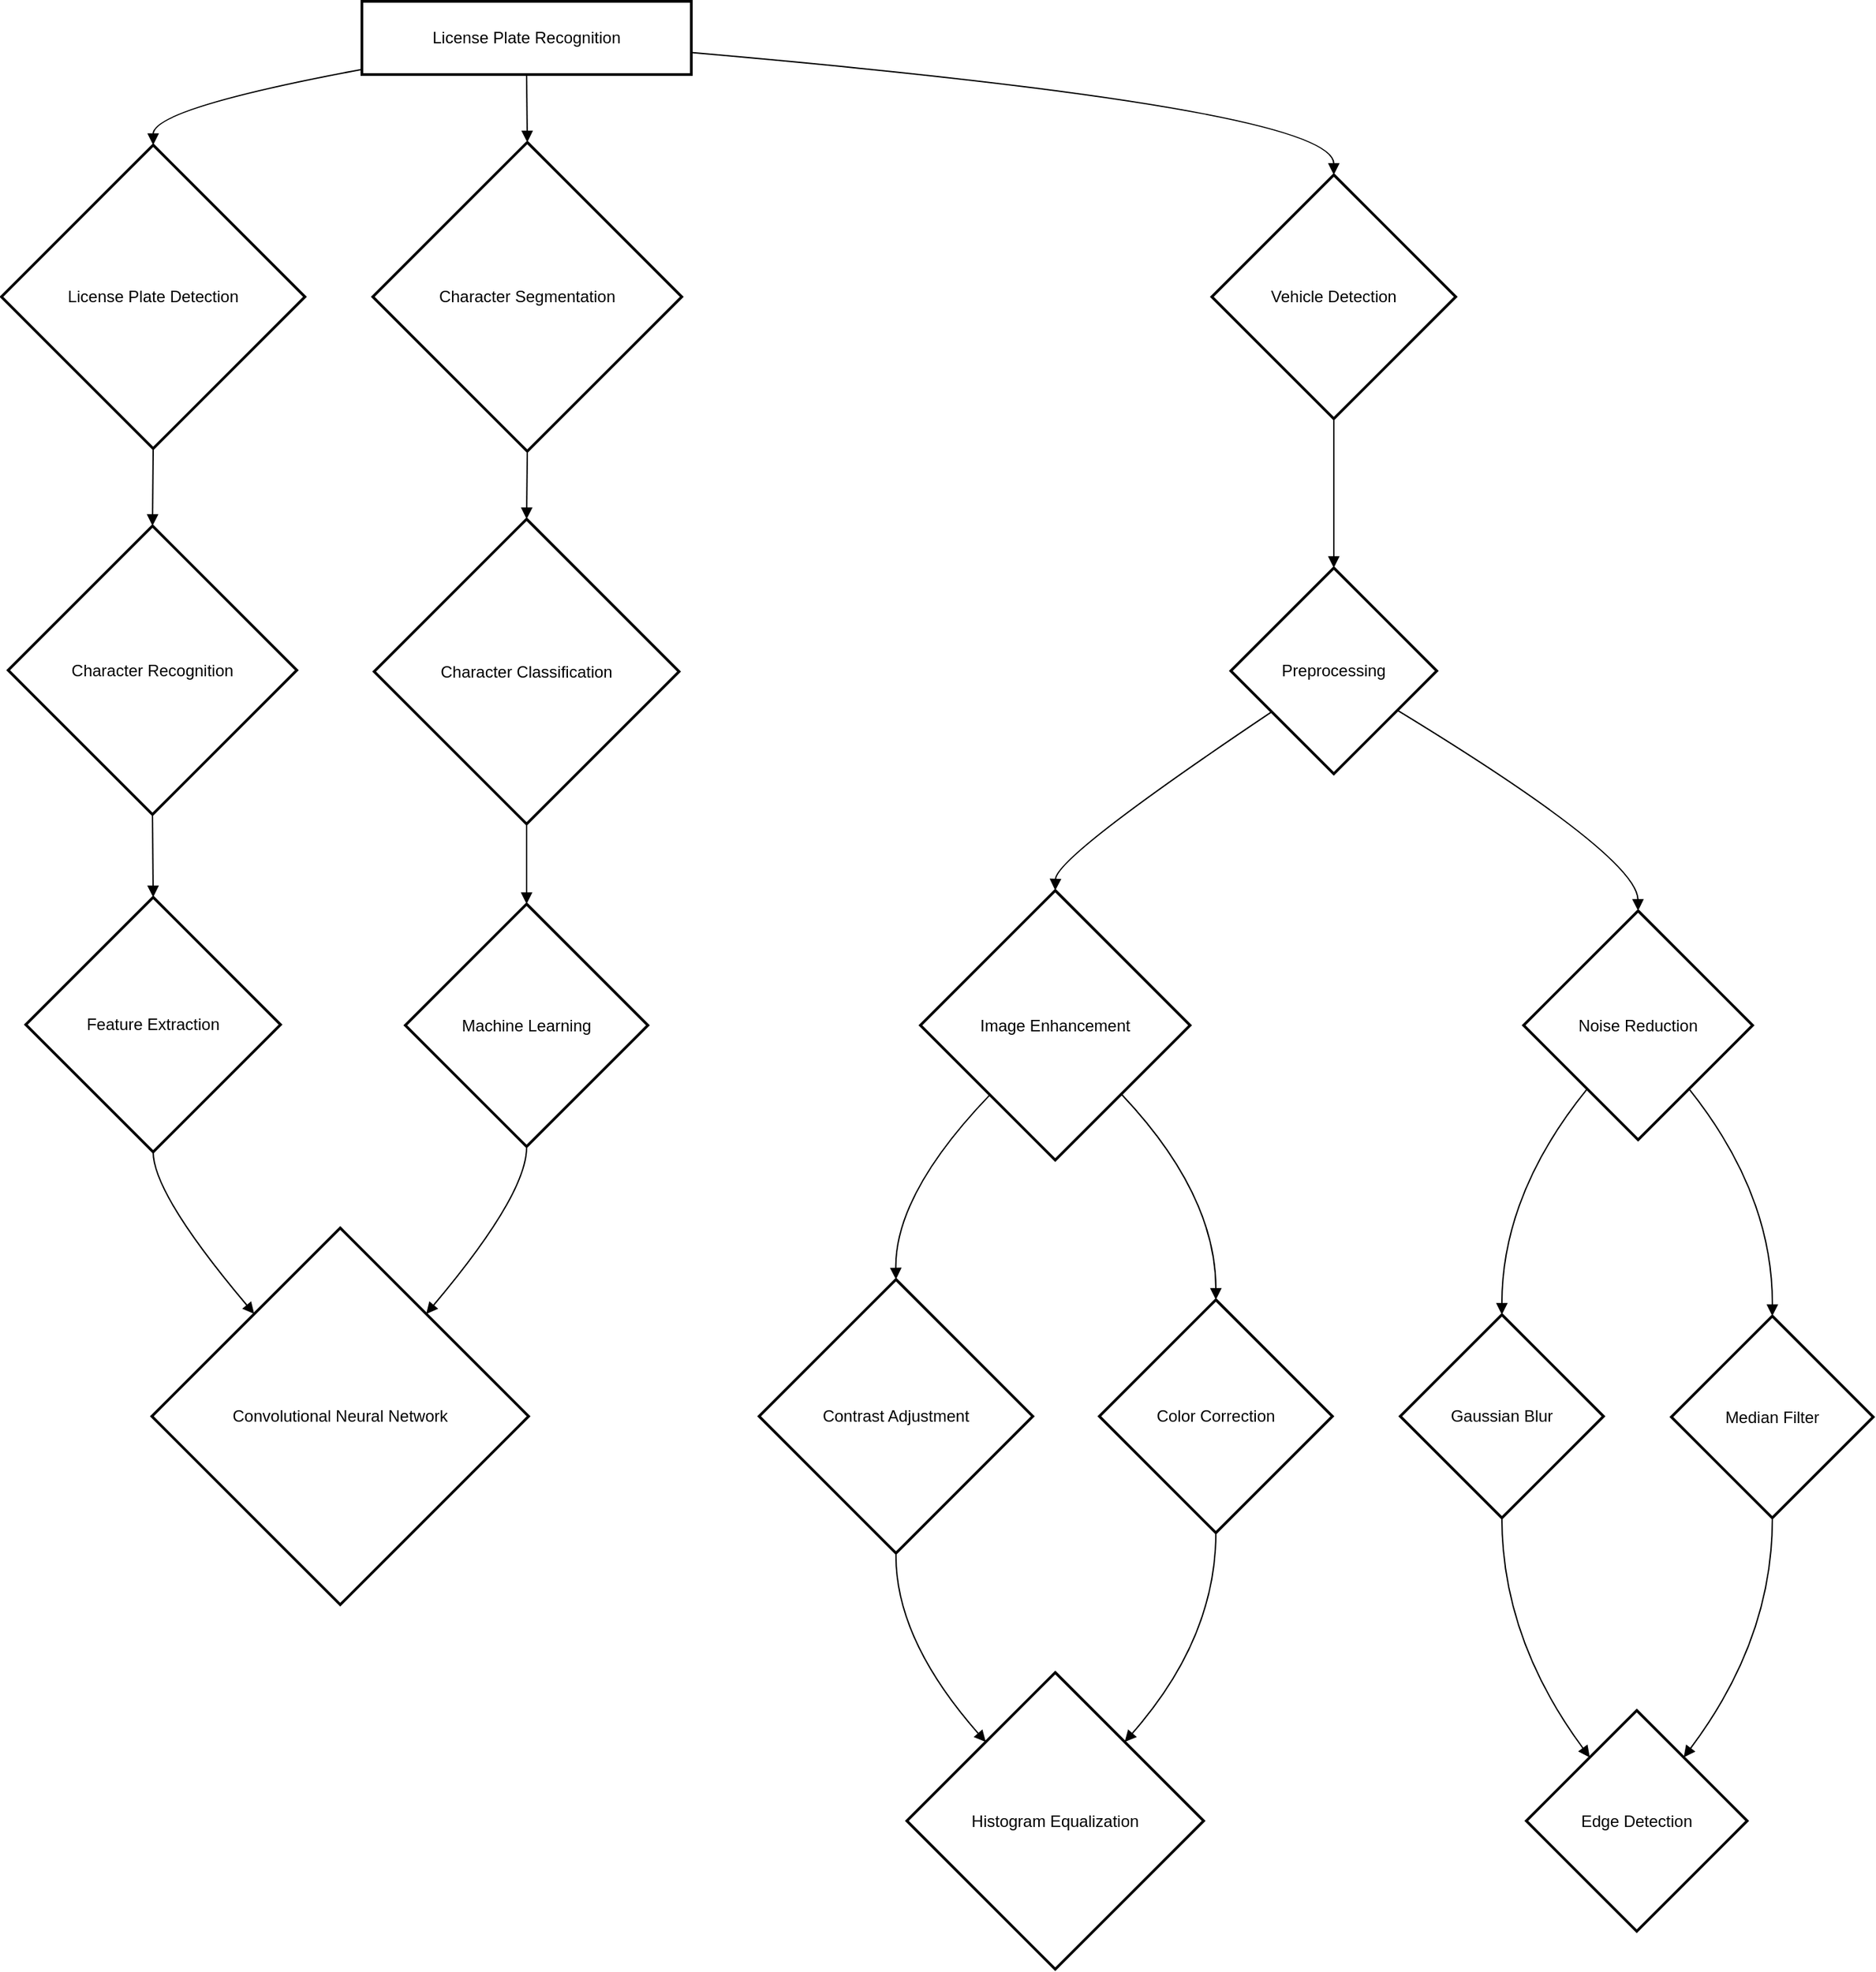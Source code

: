 <mxfile version="26.0.7">
  <diagram name="Page-1" id="vGu-B_spVyHUYrZuZbq8">
    <mxGraphModel>
      <root>
        <mxCell id="0" />
        <mxCell id="1" parent="0" />
        <mxCell id="2" value="License Plate Recognition" style="whiteSpace=wrap;strokeWidth=2;" vertex="1" parent="1">
          <mxGeometry x="274" y="8" width="243" height="54" as="geometry" />
        </mxCell>
        <mxCell id="3" value="Vehicle Detection" style="rhombus;strokeWidth=2;whiteSpace=wrap;" vertex="1" parent="1">
          <mxGeometry x="901" y="136" width="180" height="180" as="geometry" />
        </mxCell>
        <mxCell id="4" value="License Plate Detection" style="rhombus;strokeWidth=2;whiteSpace=wrap;" vertex="1" parent="1">
          <mxGeometry x="8" y="114" width="224" height="224" as="geometry" />
        </mxCell>
        <mxCell id="5" value="Character Segmentation" style="rhombus;strokeWidth=2;whiteSpace=wrap;" vertex="1" parent="1">
          <mxGeometry x="282" y="112" width="228" height="228" as="geometry" />
        </mxCell>
        <mxCell id="6" value="Character Recognition" style="rhombus;strokeWidth=2;whiteSpace=wrap;" vertex="1" parent="1">
          <mxGeometry x="13" y="395" width="213" height="213" as="geometry" />
        </mxCell>
        <mxCell id="7" value="Character Classification" style="rhombus;strokeWidth=2;whiteSpace=wrap;" vertex="1" parent="1">
          <mxGeometry x="283" y="390" width="225" height="225" as="geometry" />
        </mxCell>
        <mxCell id="8" value="Preprocessing" style="rhombus;strokeWidth=2;whiteSpace=wrap;" vertex="1" parent="1">
          <mxGeometry x="915" y="426" width="152" height="152" as="geometry" />
        </mxCell>
        <mxCell id="9" value="Feature Extraction" style="rhombus;strokeWidth=2;whiteSpace=wrap;" vertex="1" parent="1">
          <mxGeometry x="26" y="669" width="188" height="188" as="geometry" />
        </mxCell>
        <mxCell id="10" value="Machine Learning" style="rhombus;strokeWidth=2;whiteSpace=wrap;" vertex="1" parent="1">
          <mxGeometry x="306" y="674" width="179" height="179" as="geometry" />
        </mxCell>
        <mxCell id="11" value="Convolutional Neural Network" style="rhombus;strokeWidth=2;whiteSpace=wrap;" vertex="1" parent="1">
          <mxGeometry x="119" y="913" width="278" height="278" as="geometry" />
        </mxCell>
        <mxCell id="12" value="Image Enhancement" style="rhombus;strokeWidth=2;whiteSpace=wrap;" vertex="1" parent="1">
          <mxGeometry x="686" y="664" width="199" height="199" as="geometry" />
        </mxCell>
        <mxCell id="13" value="Noise Reduction" style="rhombus;strokeWidth=2;whiteSpace=wrap;" vertex="1" parent="1">
          <mxGeometry x="1131" y="679" width="169" height="169" as="geometry" />
        </mxCell>
        <mxCell id="14" value="Contrast Adjustment" style="rhombus;strokeWidth=2;whiteSpace=wrap;" vertex="1" parent="1">
          <mxGeometry x="567" y="951" width="202" height="202" as="geometry" />
        </mxCell>
        <mxCell id="15" value="Color Correction" style="rhombus;strokeWidth=2;whiteSpace=wrap;" vertex="1" parent="1">
          <mxGeometry x="818" y="966" width="172" height="172" as="geometry" />
        </mxCell>
        <mxCell id="16" value="Gaussian Blur" style="rhombus;strokeWidth=2;whiteSpace=wrap;" vertex="1" parent="1">
          <mxGeometry x="1040" y="977" width="150" height="150" as="geometry" />
        </mxCell>
        <mxCell id="17" value="Median Filter" style="rhombus;strokeWidth=2;whiteSpace=wrap;" vertex="1" parent="1">
          <mxGeometry x="1240" y="978" width="149" height="149" as="geometry" />
        </mxCell>
        <mxCell id="18" value="Histogram Equalization" style="rhombus;strokeWidth=2;whiteSpace=wrap;" vertex="1" parent="1">
          <mxGeometry x="676" y="1241" width="219" height="219" as="geometry" />
        </mxCell>
        <mxCell id="19" value="Edge Detection" style="rhombus;strokeWidth=2;whiteSpace=wrap;" vertex="1" parent="1">
          <mxGeometry x="1133" y="1269" width="163" height="163" as="geometry" />
        </mxCell>
        <mxCell id="20" value="" style="curved=1;startArrow=none;endArrow=block;exitX=1;exitY=0.7;entryX=0.5;entryY=0;" edge="1" parent="1" source="2" target="3">
          <mxGeometry relative="1" as="geometry">
            <Array as="points">
              <mxPoint x="991" y="87" />
            </Array>
          </mxGeometry>
        </mxCell>
        <mxCell id="21" value="" style="curved=1;startArrow=none;endArrow=block;exitX=0;exitY=0.93;entryX=0.5;entryY=0;" edge="1" parent="1" source="2" target="4">
          <mxGeometry relative="1" as="geometry">
            <Array as="points">
              <mxPoint x="120" y="87" />
            </Array>
          </mxGeometry>
        </mxCell>
        <mxCell id="22" value="" style="curved=1;startArrow=none;endArrow=block;exitX=0.5;exitY=1;entryX=0.5;entryY=0;" edge="1" parent="1" source="2" target="5">
          <mxGeometry relative="1" as="geometry">
            <Array as="points" />
          </mxGeometry>
        </mxCell>
        <mxCell id="23" value="" style="curved=1;startArrow=none;endArrow=block;exitX=0.5;exitY=1;entryX=0.5;entryY=0;" edge="1" parent="1" source="4" target="6">
          <mxGeometry relative="1" as="geometry">
            <Array as="points" />
          </mxGeometry>
        </mxCell>
        <mxCell id="24" value="" style="curved=1;startArrow=none;endArrow=block;exitX=0.5;exitY=1;entryX=0.5;entryY=0;" edge="1" parent="1" source="5" target="7">
          <mxGeometry relative="1" as="geometry">
            <Array as="points" />
          </mxGeometry>
        </mxCell>
        <mxCell id="25" value="" style="curved=1;startArrow=none;endArrow=block;exitX=0.5;exitY=1;entryX=0.5;entryY=0;" edge="1" parent="1" source="3" target="8">
          <mxGeometry relative="1" as="geometry">
            <Array as="points" />
          </mxGeometry>
        </mxCell>
        <mxCell id="26" value="" style="curved=1;startArrow=none;endArrow=block;exitX=0.5;exitY=1;entryX=0.5;entryY=0;" edge="1" parent="1" source="6" target="9">
          <mxGeometry relative="1" as="geometry">
            <Array as="points" />
          </mxGeometry>
        </mxCell>
        <mxCell id="27" value="" style="curved=1;startArrow=none;endArrow=block;exitX=0.5;exitY=1;entryX=0.5;entryY=0;" edge="1" parent="1" source="7" target="10">
          <mxGeometry relative="1" as="geometry">
            <Array as="points" />
          </mxGeometry>
        </mxCell>
        <mxCell id="28" value="" style="curved=1;startArrow=none;endArrow=block;exitX=0.5;exitY=1;entryX=0.08;entryY=0;" edge="1" parent="1" source="9" target="11">
          <mxGeometry relative="1" as="geometry">
            <Array as="points">
              <mxPoint x="120" y="888" />
            </Array>
          </mxGeometry>
        </mxCell>
        <mxCell id="29" value="" style="curved=1;startArrow=none;endArrow=block;exitX=0.5;exitY=1;entryX=0.92;entryY=0;" edge="1" parent="1" source="10" target="11">
          <mxGeometry relative="1" as="geometry">
            <Array as="points">
              <mxPoint x="396" y="888" />
            </Array>
          </mxGeometry>
        </mxCell>
        <mxCell id="30" value="" style="curved=1;startArrow=none;endArrow=block;exitX=0;exitY=0.83;entryX=0.5;entryY=0;" edge="1" parent="1" source="8" target="12">
          <mxGeometry relative="1" as="geometry">
            <Array as="points">
              <mxPoint x="786" y="639" />
            </Array>
          </mxGeometry>
        </mxCell>
        <mxCell id="31" value="" style="curved=1;startArrow=none;endArrow=block;exitX=1;exitY=0.81;entryX=0.5;entryY=0;" edge="1" parent="1" source="8" target="13">
          <mxGeometry relative="1" as="geometry">
            <Array as="points">
              <mxPoint x="1215" y="639" />
            </Array>
          </mxGeometry>
        </mxCell>
        <mxCell id="32" value="" style="curved=1;startArrow=none;endArrow=block;exitX=0.03;exitY=1;entryX=0.5;entryY=0;" edge="1" parent="1" source="12" target="14">
          <mxGeometry relative="1" as="geometry">
            <Array as="points">
              <mxPoint x="667" y="888" />
            </Array>
          </mxGeometry>
        </mxCell>
        <mxCell id="33" value="" style="curved=1;startArrow=none;endArrow=block;exitX=0.98;exitY=1;entryX=0.5;entryY=0;" edge="1" parent="1" source="12" target="15">
          <mxGeometry relative="1" as="geometry">
            <Array as="points">
              <mxPoint x="904" y="888" />
            </Array>
          </mxGeometry>
        </mxCell>
        <mxCell id="34" value="" style="curved=1;startArrow=none;endArrow=block;exitX=0.1;exitY=1;entryX=0.5;entryY=0;" edge="1" parent="1" source="13" target="16">
          <mxGeometry relative="1" as="geometry">
            <Array as="points">
              <mxPoint x="1115" y="888" />
            </Array>
          </mxGeometry>
        </mxCell>
        <mxCell id="35" value="" style="curved=1;startArrow=none;endArrow=block;exitX=0.9;exitY=1;entryX=0.5;entryY=0;" edge="1" parent="1" source="13" target="17">
          <mxGeometry relative="1" as="geometry">
            <Array as="points">
              <mxPoint x="1315" y="888" />
            </Array>
          </mxGeometry>
        </mxCell>
        <mxCell id="36" value="" style="curved=1;startArrow=none;endArrow=block;exitX=0.5;exitY=1;entryX=0.06;entryY=0;" edge="1" parent="1" source="14" target="18">
          <mxGeometry relative="1" as="geometry">
            <Array as="points">
              <mxPoint x="667" y="1216" />
            </Array>
          </mxGeometry>
        </mxCell>
        <mxCell id="37" value="" style="curved=1;startArrow=none;endArrow=block;exitX=0.5;exitY=1;entryX=0.94;entryY=0;" edge="1" parent="1" source="15" target="18">
          <mxGeometry relative="1" as="geometry">
            <Array as="points">
              <mxPoint x="904" y="1216" />
            </Array>
          </mxGeometry>
        </mxCell>
        <mxCell id="38" value="" style="curved=1;startArrow=none;endArrow=block;exitX=0.5;exitY=1;entryX=0.13;entryY=0;" edge="1" parent="1" source="16" target="19">
          <mxGeometry relative="1" as="geometry">
            <Array as="points">
              <mxPoint x="1115" y="1216" />
            </Array>
          </mxGeometry>
        </mxCell>
        <mxCell id="39" value="" style="curved=1;startArrow=none;endArrow=block;exitX=0.5;exitY=0.99;entryX=0.87;entryY=0;" edge="1" parent="1" source="17" target="19">
          <mxGeometry relative="1" as="geometry">
            <Array as="points">
              <mxPoint x="1315" y="1216" />
            </Array>
          </mxGeometry>
        </mxCell>
      </root>
    </mxGraphModel>
  </diagram>
</mxfile>
